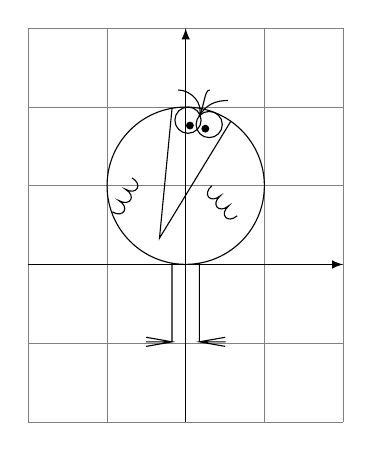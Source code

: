 \begin{tikzpicture}[scale=1]

\newcommand\mafigure{\draw[->,>=latex, gray] (0,0)--(3,0); \draw[->,>=latex, gray] (0,0)--(0,3);}

\newcommand*\shadok{
\draw circle (3);
\draw (69:2.5) circle (0.5);
\draw (88:2.5) circle (0.5);
\draw (100:3)--(-1,-2)--(55:3);
\fill (71:2.3) circle (0.15);
\fill (86:2.3) circle (0.15);
\draw (-100:3)--++(0,-3)--++(180:1)--++(180:-1)--++(170:1)--++(170:-1)--++(190:1);
\draw (-80:3)--++(0,-3)--++(180:-1)--++(180:1)--++(170:-1)--++(170:1)--++(190:-1);
\draw (79:2.7) .. controls +(60:.5) and +(180:.5) .. +(1.1,.6);
\draw (79:2.7) .. controls +(65:.5) and +(180:.2) .. +(.4,1);
\draw (79:2.7) .. controls +(70:.5) and +(0:.5) .. +(-.8,1);

\begin{scope}[xshift=1cm,rotate=-50, scale=0.5]
\draw (0,0)..controls +(-90:1) and +(-90:1) .. ++(1,0)..controls +(-90:1) and +(-90:1)..++(1,0)..controls +(-90:1) and +(-90:1)..++(1,0);
\end{scope}
\begin{scope}[xshift=-2.8cm, yshift=-1cm, rotate=60, scale=0.5]
\draw (0,0)..controls +(-90:1) and +(-90:1) .. ++(1,0)..controls +(-90:1) and +(-90:1)..++(1,0)..controls +(-90:1) and +(-90:1)..++(1,0);
\end{scope}
}


  \def\xmin{-2}; 
  \def\xmax{+2}; 
  \def\ymin{-2}; 
  \def\ymax{+3};

  \draw[help lines, gray] (\xmin,\ymin) grid (\xmax,\ymax);
  \draw[->,>=latex] (\xmin,0) -- (\xmax,0);
  \draw[->,>=latex] (0,\ymin) -- (0,\ymax);
%  \clip (\xmin,\ymin) rectangle (\xmax,\ymax);



% Original

\begin{scope}[black, shift={(0,1)},scale=0.333]
  \shadok;
\end{scope}


%  \draw[red] (0,0)--(2,0.5)--(2.333,1.166)--(0.333,0.666)--cycle;
%\begin{scope}[cm={2,0.5,0.333,0.666,(10,0)},black,scale=0.333]

% Transfo de l'original

% Question 1
%\begin{scope}[cm={1.73,-1,1,1.73,(-4,0)}]

% Question 2
%\begin{scope}[cm={0.5,1,0,1,(3,0)}]

% Question 3
% \begin{scope}[cm={3,-1,-2,-1,(-2,1)}]
% 
% \begin{scope}[black, shift={(0,1)},scale=0.333]
%   \shadok;
% \end{scope}
% 
% 
% \end{scope}


% 
 %\node at (0,0)[below] {$(0,0)$};  
%  \node at (1,0)[below] {$(1,0)$};  
%  \node at (0,1)[left] {$(0,1)$};  
%  \node at (2,0.5)[below] {$(a,c)$};  
%  \node at (0.333,0.666)[left] {$(b,d)$}; 
\end{tikzpicture}
